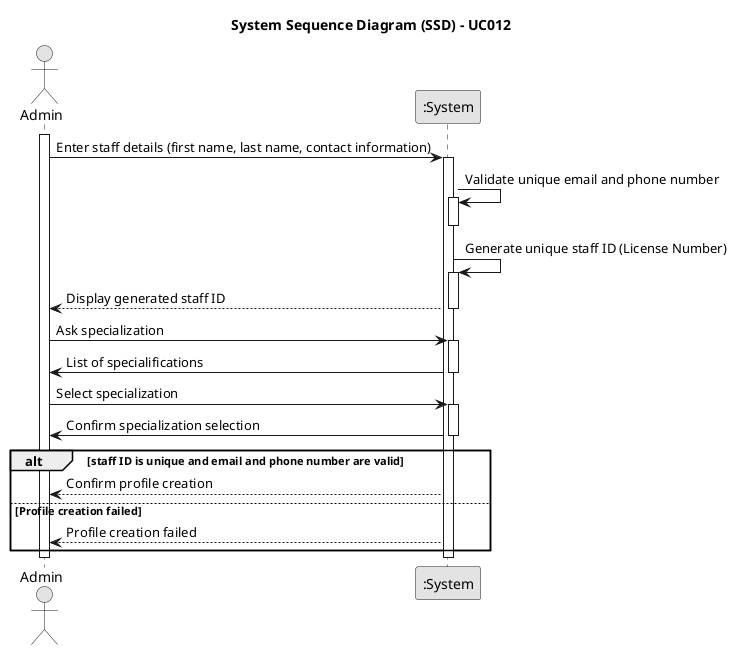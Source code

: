 @startuml
skinparam monochrome true
skinparam packageStyle rectangle
skinparam shadowing false

title System Sequence Diagram (SSD) - UC012
actor Admin as Admin
participant ":System" as System

activate Admin

        Admin -> System: Enter staff details (first name, last name, contact information)

    activate System

            System -> System: Validate unique email and phone number

        activate System

        deactivate System

            System -> System: Generate unique staff ID (License Number)


        activate System

            System --> Admin: Display generated staff ID
        
        deactivate System
        
            Admin -> System: Ask specialization

            activate System

                System -> Admin: List of specialifications

            deactivate System

                Admin -> System: Select specialization

                activate System

                    System -> Admin: Confirm specialization selection 

                deactivate System


        alt staff ID is unique and email and phone number are valid

            System --> Admin: Confirm profile creation

        else Profile creation failed

            System --> Admin: Profile creation failed

        end

    deactivate System

deactivate Admin

@enduml